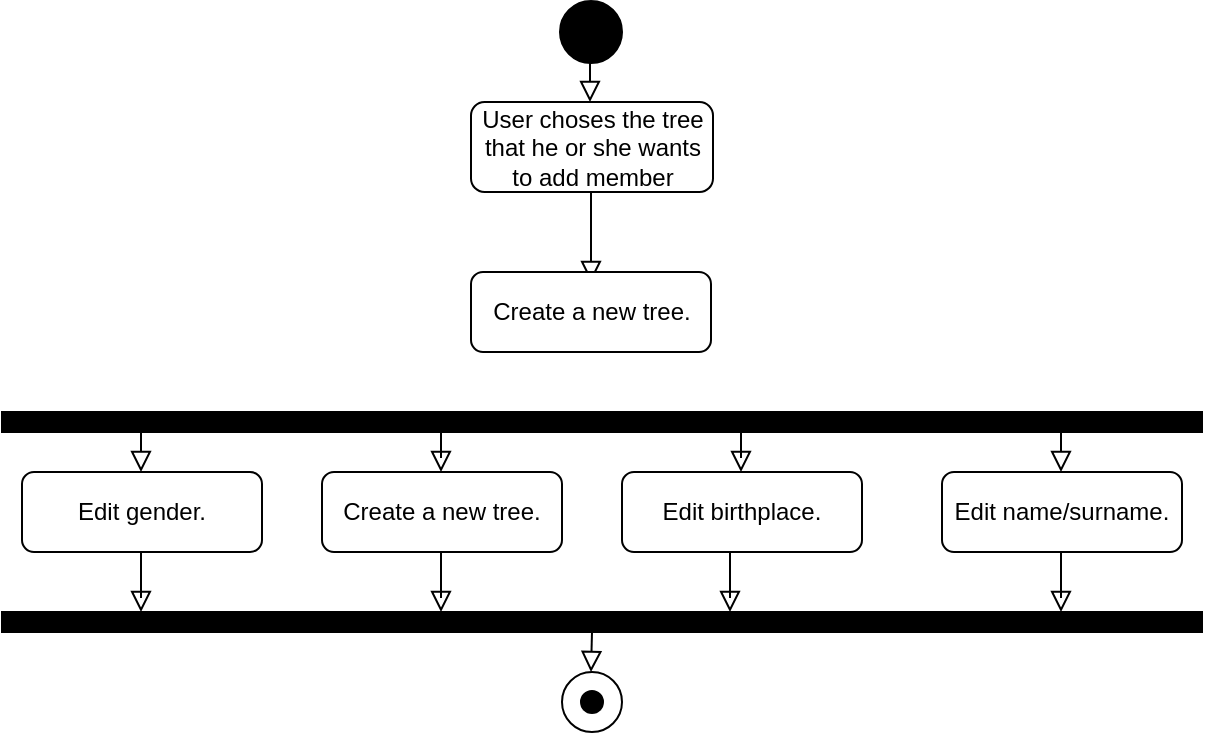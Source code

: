 <mxfile version="15.9.1" type="device"><diagram id="C5RBs43oDa-KdzZeNtuy" name="Page-1"><mxGraphModel dx="1422" dy="762" grid="1" gridSize="10" guides="1" tooltips="1" connect="1" arrows="1" fold="1" page="1" pageScale="1" pageWidth="827" pageHeight="1169" math="0" shadow="0"><root><mxCell id="WIyWlLk6GJQsqaUBKTNV-0"/><mxCell id="WIyWlLk6GJQsqaUBKTNV-1" parent="WIyWlLk6GJQsqaUBKTNV-0"/><mxCell id="30vR-EgdRvdBqO9ioOS3-69" value="" style="rounded=0;html=1;jettySize=auto;orthogonalLoop=1;fontSize=11;endArrow=block;endFill=0;endSize=8;strokeWidth=1;shadow=0;labelBackgroundColor=none;edgeStyle=orthogonalEdgeStyle;" edge="1" parent="WIyWlLk6GJQsqaUBKTNV-1" source="30vR-EgdRvdBqO9ioOS3-70"><mxGeometry relative="1" as="geometry"><mxPoint x="344.5" y="455" as="targetPoint"/></mxGeometry></mxCell><mxCell id="30vR-EgdRvdBqO9ioOS3-70" value="User choses the tree that he or she wants to add member" style="rounded=1;whiteSpace=wrap;html=1;fontSize=12;glass=0;strokeWidth=1;shadow=0;" vertex="1" parent="WIyWlLk6GJQsqaUBKTNV-1"><mxGeometry x="284.5" y="365" width="121" height="45" as="geometry"/></mxCell><mxCell id="30vR-EgdRvdBqO9ioOS3-78" style="edgeStyle=orthogonalEdgeStyle;rounded=0;orthogonalLoop=1;jettySize=auto;html=1;entryX=0.5;entryY=1;entryDx=0;entryDy=0;" edge="1" parent="WIyWlLk6GJQsqaUBKTNV-1"><mxGeometry relative="1" as="geometry"><mxPoint x="309" y="585" as="sourcePoint"/><mxPoint x="309" y="585" as="targetPoint"/></mxGeometry></mxCell><mxCell id="30vR-EgdRvdBqO9ioOS3-104" style="edgeStyle=elbowEdgeStyle;rounded=0;orthogonalLoop=1;jettySize=auto;elbow=vertical;html=1;exitX=1;exitY=0.5;exitDx=0;exitDy=0;exitPerimeter=0;" edge="1" parent="WIyWlLk6GJQsqaUBKTNV-1" source="30vR-EgdRvdBqO9ioOS3-79"><mxGeometry relative="1" as="geometry"><mxPoint x="345.5" y="330" as="targetPoint"/></mxGeometry></mxCell><mxCell id="30vR-EgdRvdBqO9ioOS3-79" value="" style="strokeWidth=2;html=1;shape=mxgraph.flowchart.start_2;whiteSpace=wrap;fillColor=#000000;" vertex="1" parent="WIyWlLk6GJQsqaUBKTNV-1"><mxGeometry x="329.5" y="315" width="30" height="30" as="geometry"/></mxCell><mxCell id="30vR-EgdRvdBqO9ioOS3-80" value="" style="rounded=0;html=1;jettySize=auto;orthogonalLoop=1;fontSize=11;endArrow=block;endFill=0;endSize=8;strokeWidth=1;shadow=0;labelBackgroundColor=none;edgeStyle=orthogonalEdgeStyle;" edge="1" parent="WIyWlLk6GJQsqaUBKTNV-1"><mxGeometry relative="1" as="geometry"><mxPoint x="344" y="335" as="sourcePoint"/><mxPoint x="344" y="365" as="targetPoint"/><Array as="points"><mxPoint x="344" y="355"/><mxPoint x="344" y="355"/></Array></mxGeometry></mxCell><mxCell id="30vR-EgdRvdBqO9ioOS3-88" value="Create a new tree." style="rounded=1;whiteSpace=wrap;html=1;fontSize=12;glass=0;strokeWidth=1;shadow=0;" vertex="1" parent="WIyWlLk6GJQsqaUBKTNV-1"><mxGeometry x="284.5" y="450" width="120" height="40" as="geometry"/></mxCell><mxCell id="30vR-EgdRvdBqO9ioOS3-95" value="" style="group" vertex="1" connectable="0" parent="WIyWlLk6GJQsqaUBKTNV-1"><mxGeometry x="330" y="630" width="30" height="50" as="geometry"/></mxCell><mxCell id="30vR-EgdRvdBqO9ioOS3-81" value="" style="group" vertex="1" connectable="0" parent="30vR-EgdRvdBqO9ioOS3-95"><mxGeometry y="20" width="30" height="30" as="geometry"/></mxCell><mxCell id="30vR-EgdRvdBqO9ioOS3-82" value="" style="verticalLabelPosition=bottom;verticalAlign=top;html=1;shape=mxgraph.flowchart.on-page_reference;fillColor=#FFFFFF;" vertex="1" parent="30vR-EgdRvdBqO9ioOS3-81"><mxGeometry width="30" height="30" as="geometry"/></mxCell><mxCell id="30vR-EgdRvdBqO9ioOS3-83" value="" style="group" vertex="1" connectable="0" parent="30vR-EgdRvdBqO9ioOS3-81"><mxGeometry x="10" y="10" width="10" height="10" as="geometry"/></mxCell><mxCell id="30vR-EgdRvdBqO9ioOS3-84" value="" style="strokeWidth=2;html=1;shape=mxgraph.flowchart.start_2;whiteSpace=wrap;fillColor=#000000;" vertex="1" parent="30vR-EgdRvdBqO9ioOS3-83"><mxGeometry width="10" height="10" as="geometry"/></mxCell><mxCell id="30vR-EgdRvdBqO9ioOS3-85" style="edgeStyle=orthogonalEdgeStyle;rounded=0;orthogonalLoop=1;jettySize=auto;html=1;exitX=0.5;exitY=1;exitDx=0;exitDy=0;exitPerimeter=0;entryX=0.5;entryY=0;entryDx=0;entryDy=0;entryPerimeter=0;" edge="1" parent="30vR-EgdRvdBqO9ioOS3-83" source="30vR-EgdRvdBqO9ioOS3-84" target="30vR-EgdRvdBqO9ioOS3-84"><mxGeometry relative="1" as="geometry"/></mxCell><mxCell id="30vR-EgdRvdBqO9ioOS3-87" value="" style="rounded=0;html=1;jettySize=auto;orthogonalLoop=1;fontSize=11;endArrow=block;endFill=0;endSize=8;strokeWidth=1;shadow=0;labelBackgroundColor=none;edgeStyle=orthogonalEdgeStyle;" edge="1" parent="30vR-EgdRvdBqO9ioOS3-95"><mxGeometry relative="1" as="geometry"><mxPoint x="15" as="sourcePoint"/><mxPoint x="14.5" y="20" as="targetPoint"/></mxGeometry></mxCell><mxCell id="30vR-EgdRvdBqO9ioOS3-98" value="" style="verticalLabelPosition=bottom;verticalAlign=top;html=1;shape=mxgraph.basic.rect;fillColor2=none;strokeWidth=1;size=20;indent=5;fillColor=#000000;" vertex="1" parent="WIyWlLk6GJQsqaUBKTNV-1"><mxGeometry x="50" y="520" width="600" height="10" as="geometry"/></mxCell><mxCell id="30vR-EgdRvdBqO9ioOS3-99" value="Edit gender." style="rounded=1;whiteSpace=wrap;html=1;fontSize=12;glass=0;strokeWidth=1;shadow=0;" vertex="1" parent="WIyWlLk6GJQsqaUBKTNV-1"><mxGeometry x="60" y="550" width="120" height="40" as="geometry"/></mxCell><mxCell id="30vR-EgdRvdBqO9ioOS3-100" value="Create a new tree." style="rounded=1;whiteSpace=wrap;html=1;fontSize=12;glass=0;strokeWidth=1;shadow=0;" vertex="1" parent="WIyWlLk6GJQsqaUBKTNV-1"><mxGeometry x="210" y="550" width="120" height="40" as="geometry"/></mxCell><mxCell id="30vR-EgdRvdBqO9ioOS3-101" value="Edit birthplace." style="rounded=1;whiteSpace=wrap;html=1;fontSize=12;glass=0;strokeWidth=1;shadow=0;" vertex="1" parent="WIyWlLk6GJQsqaUBKTNV-1"><mxGeometry x="360" y="550" width="120" height="40" as="geometry"/></mxCell><mxCell id="30vR-EgdRvdBqO9ioOS3-102" value="Edit name/surname." style="rounded=1;whiteSpace=wrap;html=1;fontSize=12;glass=0;strokeWidth=1;shadow=0;" vertex="1" parent="WIyWlLk6GJQsqaUBKTNV-1"><mxGeometry x="520" y="550" width="120" height="40" as="geometry"/></mxCell><mxCell id="30vR-EgdRvdBqO9ioOS3-103" value="" style="verticalLabelPosition=bottom;verticalAlign=top;html=1;shape=mxgraph.basic.rect;fillColor2=none;strokeWidth=1;size=20;indent=5;fillColor=#000000;" vertex="1" parent="WIyWlLk6GJQsqaUBKTNV-1"><mxGeometry x="50" y="620" width="600" height="10" as="geometry"/></mxCell><mxCell id="30vR-EgdRvdBqO9ioOS3-107" value="" style="rounded=0;html=1;jettySize=auto;orthogonalLoop=1;fontSize=11;endArrow=block;endFill=0;endSize=8;strokeWidth=1;shadow=0;labelBackgroundColor=none;edgeStyle=orthogonalEdgeStyle;" edge="1" parent="WIyWlLk6GJQsqaUBKTNV-1"><mxGeometry relative="1" as="geometry"><mxPoint x="119.5" y="550" as="targetPoint"/><mxPoint x="119.5" y="527" as="sourcePoint"/><Array as="points"><mxPoint x="119.5" y="550"/></Array></mxGeometry></mxCell><mxCell id="30vR-EgdRvdBqO9ioOS3-108" value="" style="rounded=0;html=1;jettySize=auto;orthogonalLoop=1;fontSize=11;endArrow=block;endFill=0;endSize=8;strokeWidth=1;shadow=0;labelBackgroundColor=none;edgeStyle=orthogonalEdgeStyle;" edge="1" parent="WIyWlLk6GJQsqaUBKTNV-1"><mxGeometry relative="1" as="geometry"><mxPoint x="269.5" y="550" as="targetPoint"/><mxPoint x="269.5" y="530" as="sourcePoint"/><Array as="points"><mxPoint x="269.5" y="543"/></Array></mxGeometry></mxCell><mxCell id="30vR-EgdRvdBqO9ioOS3-109" value="" style="rounded=0;html=1;jettySize=auto;orthogonalLoop=1;fontSize=11;endArrow=block;endFill=0;endSize=8;strokeWidth=1;shadow=0;labelBackgroundColor=none;edgeStyle=orthogonalEdgeStyle;" edge="1" parent="WIyWlLk6GJQsqaUBKTNV-1"><mxGeometry relative="1" as="geometry"><mxPoint x="419.5" y="550" as="targetPoint"/><mxPoint x="419.5" y="520" as="sourcePoint"/><Array as="points"><mxPoint x="419.5" y="543"/></Array></mxGeometry></mxCell><mxCell id="30vR-EgdRvdBqO9ioOS3-110" value="" style="rounded=0;html=1;jettySize=auto;orthogonalLoop=1;fontSize=11;endArrow=block;endFill=0;endSize=8;strokeWidth=1;shadow=0;labelBackgroundColor=none;edgeStyle=orthogonalEdgeStyle;" edge="1" parent="WIyWlLk6GJQsqaUBKTNV-1"><mxGeometry relative="1" as="geometry"><mxPoint x="579.5" y="550" as="targetPoint"/><mxPoint x="579.5" y="520" as="sourcePoint"/><Array as="points"><mxPoint x="579.5" y="533"/></Array></mxGeometry></mxCell><mxCell id="30vR-EgdRvdBqO9ioOS3-111" value="" style="rounded=0;html=1;jettySize=auto;orthogonalLoop=1;fontSize=11;endArrow=block;endFill=0;endSize=8;strokeWidth=1;shadow=0;labelBackgroundColor=none;edgeStyle=orthogonalEdgeStyle;" edge="1" parent="WIyWlLk6GJQsqaUBKTNV-1"><mxGeometry relative="1" as="geometry"><mxPoint x="579.5" y="620" as="targetPoint"/><mxPoint x="579.5" y="590" as="sourcePoint"/><Array as="points"><mxPoint x="579.5" y="613"/></Array></mxGeometry></mxCell><mxCell id="30vR-EgdRvdBqO9ioOS3-112" value="" style="rounded=0;html=1;jettySize=auto;orthogonalLoop=1;fontSize=11;endArrow=block;endFill=0;endSize=8;strokeWidth=1;shadow=0;labelBackgroundColor=none;edgeStyle=orthogonalEdgeStyle;" edge="1" parent="WIyWlLk6GJQsqaUBKTNV-1"><mxGeometry relative="1" as="geometry"><mxPoint x="414" y="620" as="targetPoint"/><mxPoint x="414" y="590" as="sourcePoint"/><Array as="points"><mxPoint x="414" y="613"/></Array></mxGeometry></mxCell><mxCell id="30vR-EgdRvdBqO9ioOS3-113" value="" style="rounded=0;html=1;jettySize=auto;orthogonalLoop=1;fontSize=11;endArrow=block;endFill=0;endSize=8;strokeWidth=1;shadow=0;labelBackgroundColor=none;edgeStyle=orthogonalEdgeStyle;" edge="1" parent="WIyWlLk6GJQsqaUBKTNV-1"><mxGeometry relative="1" as="geometry"><mxPoint x="269.5" y="620" as="targetPoint"/><mxPoint x="269.5" y="590" as="sourcePoint"/><Array as="points"><mxPoint x="269.5" y="613"/></Array></mxGeometry></mxCell><mxCell id="30vR-EgdRvdBqO9ioOS3-114" value="" style="rounded=0;html=1;jettySize=auto;orthogonalLoop=1;fontSize=11;endArrow=block;endFill=0;endSize=8;strokeWidth=1;shadow=0;labelBackgroundColor=none;edgeStyle=orthogonalEdgeStyle;" edge="1" parent="WIyWlLk6GJQsqaUBKTNV-1"><mxGeometry relative="1" as="geometry"><mxPoint x="119.5" y="620" as="targetPoint"/><mxPoint x="119.5" y="590" as="sourcePoint"/><Array as="points"><mxPoint x="119.5" y="613"/></Array></mxGeometry></mxCell></root></mxGraphModel></diagram></mxfile>